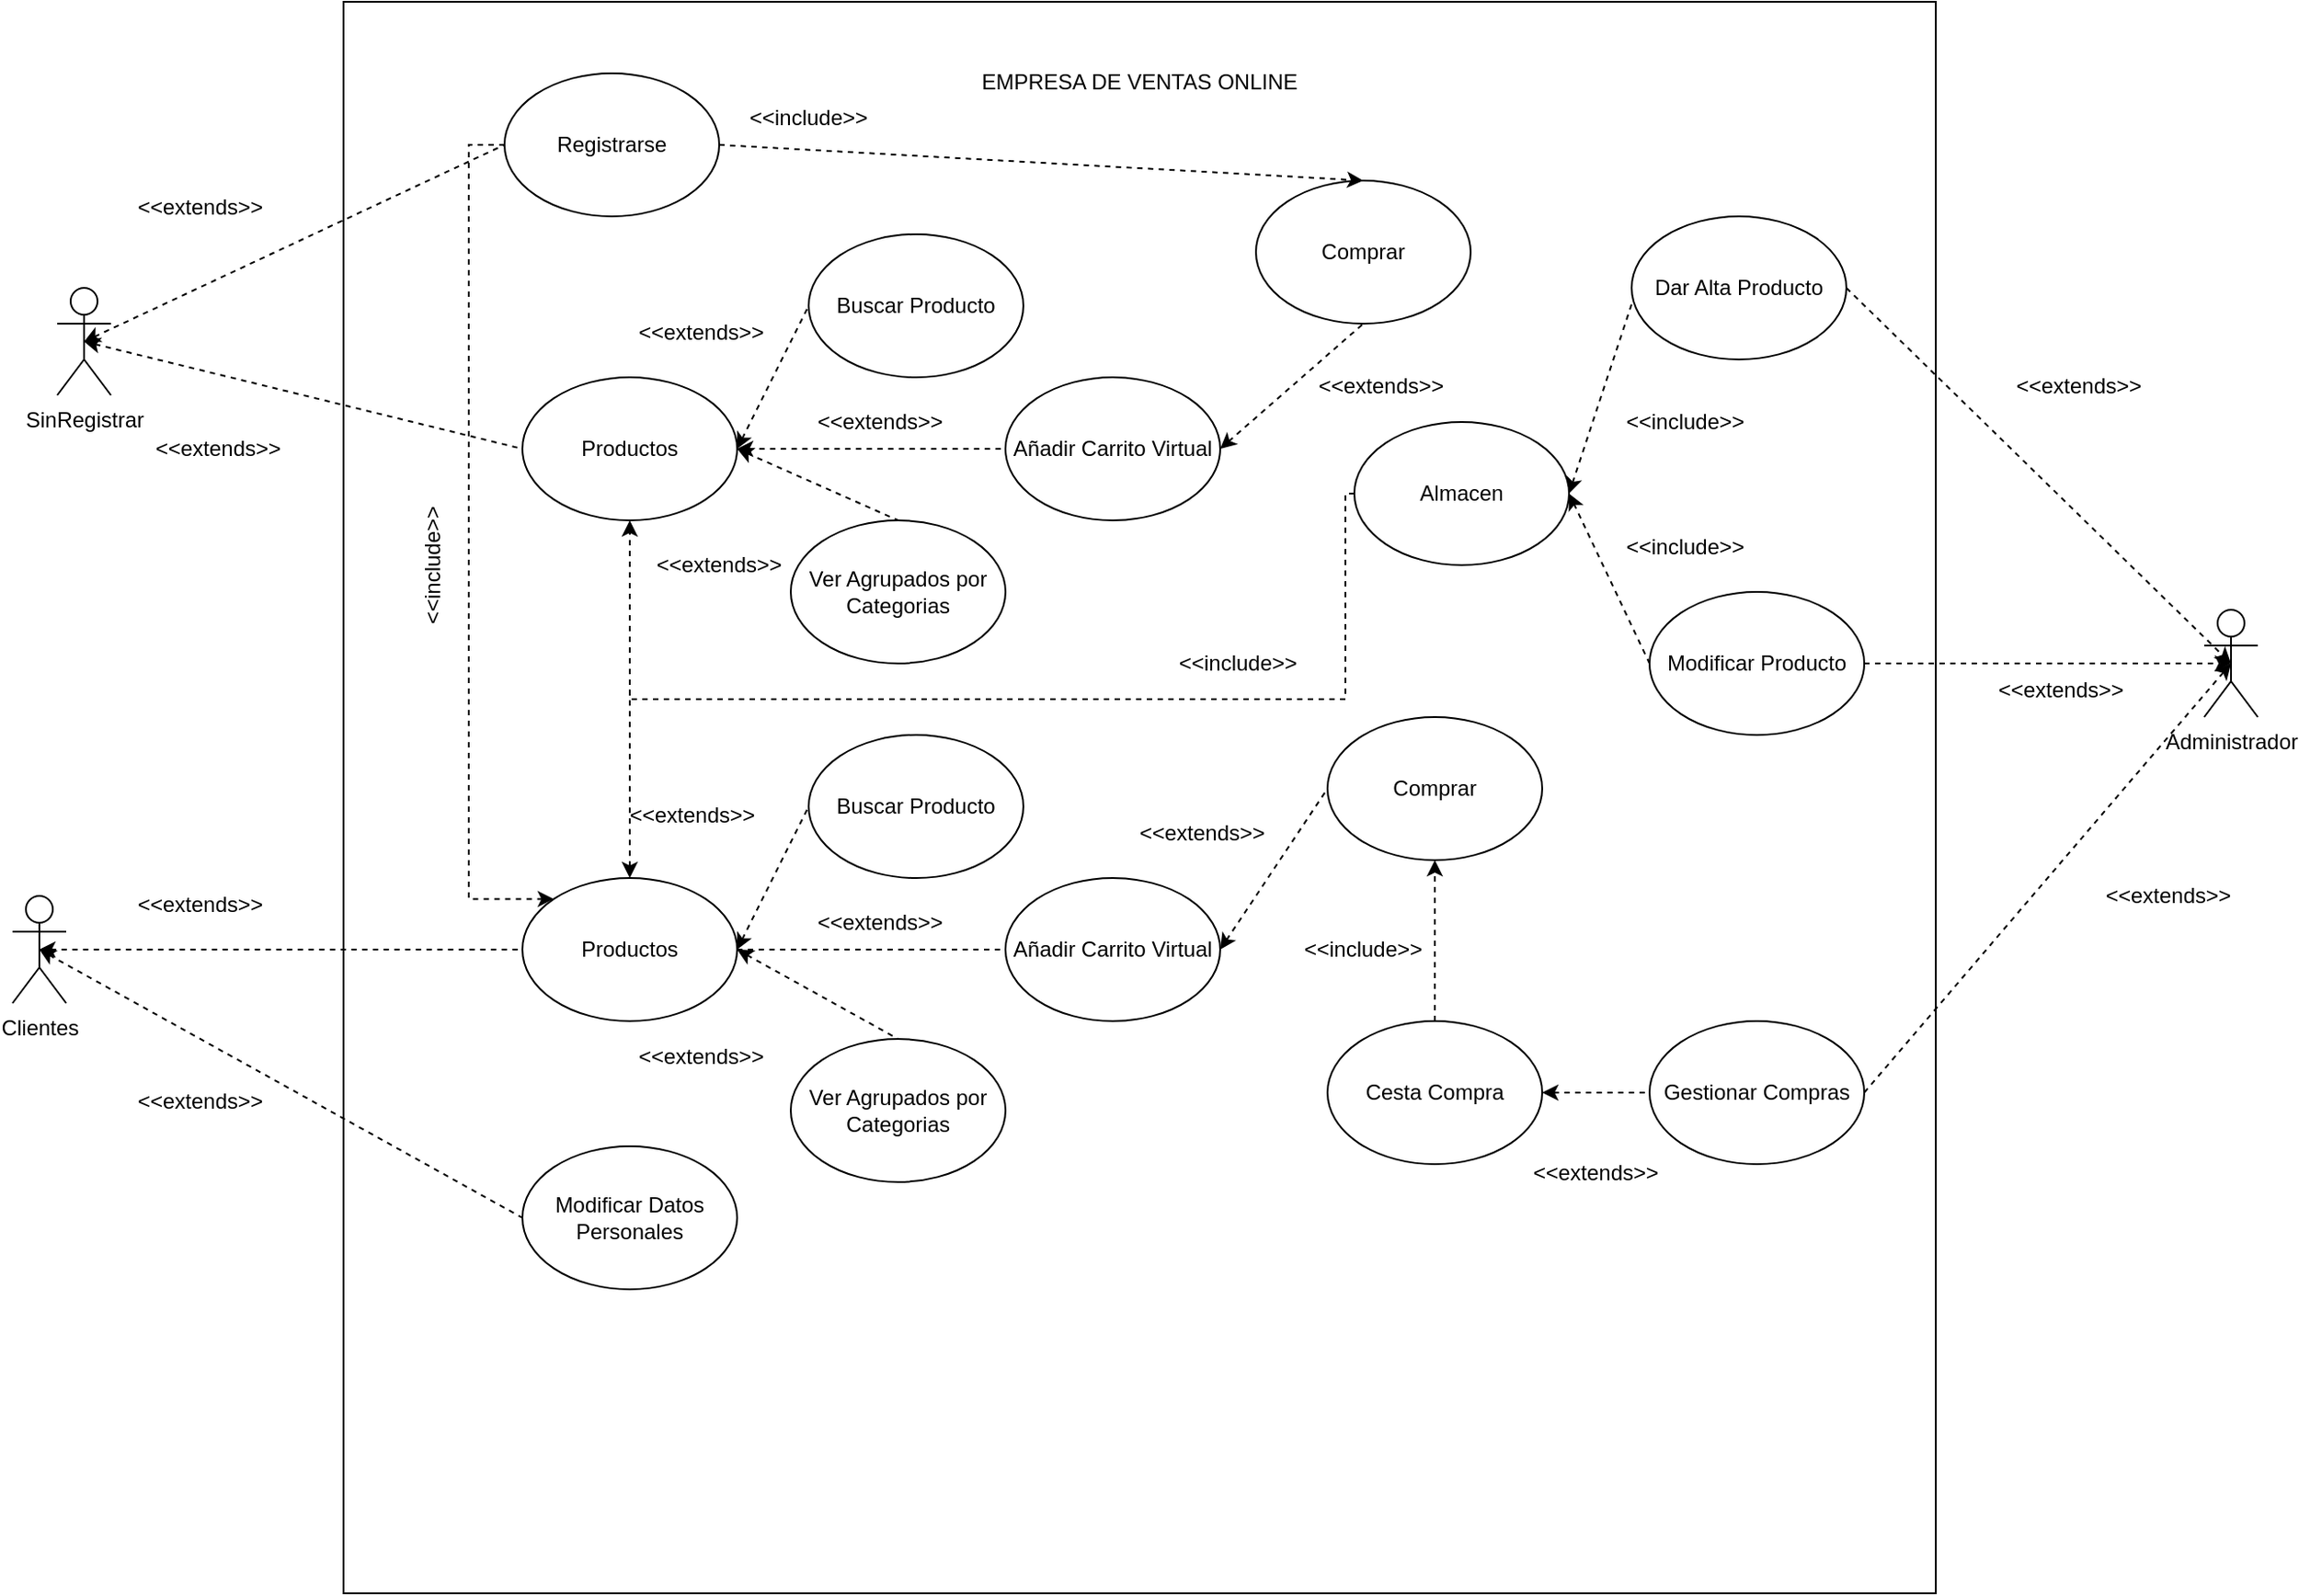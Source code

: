 <mxfile version="24.3.1" type="device" pages="3">
  <diagram name="Página-1" id="V4WVsLS1Yn9mIUvrL6KN">
    <mxGraphModel dx="1434" dy="780" grid="1" gridSize="10" guides="1" tooltips="1" connect="1" arrows="1" fold="1" page="0" pageScale="1" pageWidth="827" pageHeight="1169" math="0" shadow="0">
      <root>
        <mxCell id="0" />
        <mxCell id="1" parent="0" />
        <mxCell id="EQzDtAu54JcAF4kD8GaF-1" value="" style="whiteSpace=wrap;html=1;aspect=fixed;" vertex="1" parent="1">
          <mxGeometry x="300" y="40" width="890" height="890" as="geometry" />
        </mxCell>
        <mxCell id="EQzDtAu54JcAF4kD8GaF-2" value="EMPRESA DE VENTAS ONLINE" style="text;html=1;align=center;verticalAlign=middle;whiteSpace=wrap;rounded=0;" vertex="1" parent="1">
          <mxGeometry x="625" y="70" width="240" height="30" as="geometry" />
        </mxCell>
        <mxCell id="EQzDtAu54JcAF4kD8GaF-3" value="SinRegistrar" style="shape=umlActor;verticalLabelPosition=bottom;verticalAlign=top;html=1;outlineConnect=0;" vertex="1" parent="1">
          <mxGeometry x="140" y="200" width="30" height="60" as="geometry" />
        </mxCell>
        <mxCell id="EQzDtAu54JcAF4kD8GaF-63" style="edgeStyle=orthogonalEdgeStyle;rounded=0;orthogonalLoop=1;jettySize=auto;html=1;exitX=0.5;exitY=0.5;exitDx=0;exitDy=0;exitPerimeter=0;endArrow=none;endFill=0;dashed=1;startArrow=classic;startFill=1;" edge="1" parent="1" source="EQzDtAu54JcAF4kD8GaF-4" target="EQzDtAu54JcAF4kD8GaF-7">
          <mxGeometry relative="1" as="geometry" />
        </mxCell>
        <mxCell id="EQzDtAu54JcAF4kD8GaF-4" value="Clientes" style="shape=umlActor;verticalLabelPosition=bottom;verticalAlign=top;html=1;outlineConnect=0;" vertex="1" parent="1">
          <mxGeometry x="115" y="540" width="30" height="60" as="geometry" />
        </mxCell>
        <mxCell id="EQzDtAu54JcAF4kD8GaF-5" value="Administrador" style="shape=umlActor;verticalLabelPosition=bottom;verticalAlign=top;html=1;outlineConnect=0;" vertex="1" parent="1">
          <mxGeometry x="1340" y="380" width="30" height="60" as="geometry" />
        </mxCell>
        <mxCell id="EQzDtAu54JcAF4kD8GaF-88" style="edgeStyle=orthogonalEdgeStyle;rounded=0;orthogonalLoop=1;jettySize=auto;html=1;exitX=0;exitY=0.5;exitDx=0;exitDy=0;entryX=0;entryY=0;entryDx=0;entryDy=0;dashed=1;" edge="1" parent="1" source="EQzDtAu54JcAF4kD8GaF-6" target="EQzDtAu54JcAF4kD8GaF-7">
          <mxGeometry relative="1" as="geometry">
            <Array as="points">
              <mxPoint x="370" y="120" />
              <mxPoint x="370" y="542" />
            </Array>
          </mxGeometry>
        </mxCell>
        <mxCell id="EQzDtAu54JcAF4kD8GaF-6" value="Registrarse" style="ellipse;whiteSpace=wrap;html=1;" vertex="1" parent="1">
          <mxGeometry x="390" y="80" width="120" height="80" as="geometry" />
        </mxCell>
        <mxCell id="EQzDtAu54JcAF4kD8GaF-82" style="edgeStyle=orthogonalEdgeStyle;rounded=0;orthogonalLoop=1;jettySize=auto;html=1;exitX=0.5;exitY=0;exitDx=0;exitDy=0;endArrow=none;endFill=0;startArrow=classic;startFill=1;dashed=1;" edge="1" parent="1" source="EQzDtAu54JcAF4kD8GaF-7">
          <mxGeometry relative="1" as="geometry">
            <mxPoint x="460" y="420" as="targetPoint" />
          </mxGeometry>
        </mxCell>
        <mxCell id="EQzDtAu54JcAF4kD8GaF-7" value="Productos" style="ellipse;whiteSpace=wrap;html=1;" vertex="1" parent="1">
          <mxGeometry x="400" y="530" width="120" height="80" as="geometry" />
        </mxCell>
        <mxCell id="EQzDtAu54JcAF4kD8GaF-8" value="Añadir Carrito Virtual" style="ellipse;whiteSpace=wrap;html=1;" vertex="1" parent="1">
          <mxGeometry x="670" y="250" width="120" height="80" as="geometry" />
        </mxCell>
        <mxCell id="EQzDtAu54JcAF4kD8GaF-9" value="Comprar" style="ellipse;whiteSpace=wrap;html=1;" vertex="1" parent="1">
          <mxGeometry x="810" y="140" width="120" height="80" as="geometry" />
        </mxCell>
        <mxCell id="EQzDtAu54JcAF4kD8GaF-10" value="Modificar Datos Personales" style="ellipse;whiteSpace=wrap;html=1;" vertex="1" parent="1">
          <mxGeometry x="400" y="680" width="120" height="80" as="geometry" />
        </mxCell>
        <mxCell id="EQzDtAu54JcAF4kD8GaF-11" value="Gestionar Compras" style="ellipse;whiteSpace=wrap;html=1;" vertex="1" parent="1">
          <mxGeometry x="1030" y="610" width="120" height="80" as="geometry" />
        </mxCell>
        <mxCell id="EQzDtAu54JcAF4kD8GaF-12" value="Dar Alta Producto" style="ellipse;whiteSpace=wrap;html=1;" vertex="1" parent="1">
          <mxGeometry x="1020" y="160" width="120" height="80" as="geometry" />
        </mxCell>
        <mxCell id="EQzDtAu54JcAF4kD8GaF-13" value="Modificar Producto" style="ellipse;whiteSpace=wrap;html=1;" vertex="1" parent="1">
          <mxGeometry x="1030" y="370" width="120" height="80" as="geometry" />
        </mxCell>
        <mxCell id="EQzDtAu54JcAF4kD8GaF-16" value="" style="endArrow=none;html=1;rounded=0;exitX=0.5;exitY=0.5;exitDx=0;exitDy=0;exitPerimeter=0;entryX=0;entryY=0.5;entryDx=0;entryDy=0;dashed=1;startArrow=classic;startFill=1;" edge="1" parent="1" source="EQzDtAu54JcAF4kD8GaF-3" target="EQzDtAu54JcAF4kD8GaF-6">
          <mxGeometry width="50" height="50" relative="1" as="geometry">
            <mxPoint x="220" y="340" as="sourcePoint" />
            <mxPoint x="270" y="290" as="targetPoint" />
          </mxGeometry>
        </mxCell>
        <mxCell id="EQzDtAu54JcAF4kD8GaF-18" value="" style="endArrow=classic;html=1;rounded=0;entryX=0.5;entryY=0;entryDx=0;entryDy=0;exitX=1;exitY=0.5;exitDx=0;exitDy=0;dashed=1;endFill=1;" edge="1" parent="1" source="EQzDtAu54JcAF4kD8GaF-6" target="EQzDtAu54JcAF4kD8GaF-9">
          <mxGeometry width="50" height="50" relative="1" as="geometry">
            <mxPoint x="630" y="240" as="sourcePoint" />
            <mxPoint x="680" y="190" as="targetPoint" />
          </mxGeometry>
        </mxCell>
        <mxCell id="EQzDtAu54JcAF4kD8GaF-23" value="" style="endArrow=none;html=1;rounded=0;entryX=0;entryY=0.5;entryDx=0;entryDy=0;exitX=0.5;exitY=0.5;exitDx=0;exitDy=0;exitPerimeter=0;dashed=1;startArrow=classic;startFill=1;" edge="1" parent="1" source="EQzDtAu54JcAF4kD8GaF-4" target="EQzDtAu54JcAF4kD8GaF-10">
          <mxGeometry width="50" height="50" relative="1" as="geometry">
            <mxPoint x="190" y="500" as="sourcePoint" />
            <mxPoint x="240" y="450" as="targetPoint" />
          </mxGeometry>
        </mxCell>
        <mxCell id="EQzDtAu54JcAF4kD8GaF-25" value="Añadir Carrito Virtual" style="ellipse;whiteSpace=wrap;html=1;" vertex="1" parent="1">
          <mxGeometry x="670" y="530" width="120" height="80" as="geometry" />
        </mxCell>
        <mxCell id="EQzDtAu54JcAF4kD8GaF-26" value="Comprar" style="ellipse;whiteSpace=wrap;html=1;" vertex="1" parent="1">
          <mxGeometry x="850" y="440" width="120" height="80" as="geometry" />
        </mxCell>
        <mxCell id="EQzDtAu54JcAF4kD8GaF-28" value="" style="endArrow=classic;html=1;rounded=0;entryX=0.5;entryY=0.5;entryDx=0;entryDy=0;entryPerimeter=0;exitX=1;exitY=0.5;exitDx=0;exitDy=0;dashed=1;endFill=1;" edge="1" parent="1" source="EQzDtAu54JcAF4kD8GaF-12" target="EQzDtAu54JcAF4kD8GaF-5">
          <mxGeometry width="50" height="50" relative="1" as="geometry">
            <mxPoint x="1270" y="550" as="sourcePoint" />
            <mxPoint x="1320" y="500" as="targetPoint" />
          </mxGeometry>
        </mxCell>
        <mxCell id="EQzDtAu54JcAF4kD8GaF-29" value="" style="endArrow=none;html=1;rounded=0;entryX=0;entryY=0.5;entryDx=0;entryDy=0;exitX=1;exitY=0.5;exitDx=0;exitDy=0;dashed=1;endFill=0;startArrow=classic;startFill=1;" edge="1" parent="1" source="EQzDtAu54JcAF4kD8GaF-34" target="EQzDtAu54JcAF4kD8GaF-11">
          <mxGeometry width="50" height="50" relative="1" as="geometry">
            <mxPoint x="960" y="660" as="sourcePoint" />
            <mxPoint x="1010" y="610" as="targetPoint" />
          </mxGeometry>
        </mxCell>
        <mxCell id="EQzDtAu54JcAF4kD8GaF-30" value="" style="endArrow=classic;html=1;rounded=0;entryX=0.5;entryY=1;entryDx=0;entryDy=0;exitX=0.5;exitY=0;exitDx=0;exitDy=0;dashed=1;endFill=1;" edge="1" parent="1" source="EQzDtAu54JcAF4kD8GaF-34" target="EQzDtAu54JcAF4kD8GaF-26">
          <mxGeometry width="50" height="50" relative="1" as="geometry">
            <mxPoint x="640" y="610" as="sourcePoint" />
            <mxPoint x="690" y="560" as="targetPoint" />
          </mxGeometry>
        </mxCell>
        <mxCell id="EQzDtAu54JcAF4kD8GaF-32" value="" style="endArrow=none;html=1;rounded=0;exitX=1;exitY=0.5;exitDx=0;exitDy=0;entryX=0;entryY=0.5;entryDx=0;entryDy=0;dashed=1;startArrow=classic;startFill=1;" edge="1" parent="1" source="EQzDtAu54JcAF4kD8GaF-25" target="EQzDtAu54JcAF4kD8GaF-26">
          <mxGeometry width="50" height="50" relative="1" as="geometry">
            <mxPoint x="650" y="580" as="sourcePoint" />
            <mxPoint x="700" y="530" as="targetPoint" />
          </mxGeometry>
        </mxCell>
        <mxCell id="EQzDtAu54JcAF4kD8GaF-34" value="Cesta Compra" style="ellipse;whiteSpace=wrap;html=1;" vertex="1" parent="1">
          <mxGeometry x="850" y="610" width="120" height="80" as="geometry" />
        </mxCell>
        <mxCell id="EQzDtAu54JcAF4kD8GaF-35" value="" style="endArrow=classic;html=1;rounded=0;exitX=1;exitY=0.5;exitDx=0;exitDy=0;entryX=0.5;entryY=0.5;entryDx=0;entryDy=0;entryPerimeter=0;dashed=1;endFill=1;" edge="1" parent="1" source="EQzDtAu54JcAF4kD8GaF-13" target="EQzDtAu54JcAF4kD8GaF-5">
          <mxGeometry width="50" height="50" relative="1" as="geometry">
            <mxPoint x="1410" y="530" as="sourcePoint" />
            <mxPoint x="1460" y="480" as="targetPoint" />
          </mxGeometry>
        </mxCell>
        <mxCell id="EQzDtAu54JcAF4kD8GaF-36" value="" style="endArrow=classic;html=1;rounded=0;entryX=0.5;entryY=0.5;entryDx=0;entryDy=0;entryPerimeter=0;exitX=1;exitY=0.5;exitDx=0;exitDy=0;dashed=1;endFill=1;" edge="1" parent="1" source="EQzDtAu54JcAF4kD8GaF-11" target="EQzDtAu54JcAF4kD8GaF-5">
          <mxGeometry width="50" height="50" relative="1" as="geometry">
            <mxPoint x="1420" y="540" as="sourcePoint" />
            <mxPoint x="1470" y="490" as="targetPoint" />
          </mxGeometry>
        </mxCell>
        <mxCell id="EQzDtAu54JcAF4kD8GaF-40" value="&amp;lt;&amp;lt;include&amp;gt;&amp;gt;" style="text;html=1;align=center;verticalAlign=middle;whiteSpace=wrap;rounded=0;" vertex="1" parent="1">
          <mxGeometry x="1010" y="330" width="80" height="30" as="geometry" />
        </mxCell>
        <mxCell id="EQzDtAu54JcAF4kD8GaF-41" value="&amp;lt;&amp;lt;extends&amp;gt;&amp;gt;" style="text;html=1;align=center;verticalAlign=middle;whiteSpace=wrap;rounded=0;" vertex="1" parent="1">
          <mxGeometry x="460" y="210" width="80" height="30" as="geometry" />
        </mxCell>
        <mxCell id="EQzDtAu54JcAF4kD8GaF-42" value="Buscar Producto" style="ellipse;whiteSpace=wrap;html=1;" vertex="1" parent="1">
          <mxGeometry x="560" y="450" width="120" height="80" as="geometry" />
        </mxCell>
        <mxCell id="EQzDtAu54JcAF4kD8GaF-43" value="Ver Agrupados por Categorias" style="ellipse;whiteSpace=wrap;html=1;" vertex="1" parent="1">
          <mxGeometry x="550" y="330" width="120" height="80" as="geometry" />
        </mxCell>
        <mxCell id="EQzDtAu54JcAF4kD8GaF-46" value="&amp;lt;&amp;lt;include&amp;gt;&amp;gt;" style="text;html=1;align=center;verticalAlign=middle;whiteSpace=wrap;rounded=0;" vertex="1" parent="1">
          <mxGeometry x="760" y="395" width="80" height="30" as="geometry" />
        </mxCell>
        <mxCell id="EQzDtAu54JcAF4kD8GaF-47" value="&amp;lt;&amp;lt;include&amp;gt;&amp;gt;" style="text;html=1;align=center;verticalAlign=middle;whiteSpace=wrap;rounded=0;rotation=-90;" vertex="1" parent="1">
          <mxGeometry x="310" y="340" width="80" height="30" as="geometry" />
        </mxCell>
        <mxCell id="EQzDtAu54JcAF4kD8GaF-48" value="&amp;lt;&amp;lt;include&amp;gt;&amp;gt;" style="text;html=1;align=center;verticalAlign=middle;whiteSpace=wrap;rounded=0;" vertex="1" parent="1">
          <mxGeometry x="830" y="555" width="80" height="30" as="geometry" />
        </mxCell>
        <mxCell id="EQzDtAu54JcAF4kD8GaF-49" value="&amp;lt;&amp;lt;include&amp;gt;&amp;gt;" style="text;html=1;align=center;verticalAlign=middle;whiteSpace=wrap;rounded=0;" vertex="1" parent="1">
          <mxGeometry x="1010" y="260" width="80" height="30" as="geometry" />
        </mxCell>
        <mxCell id="EQzDtAu54JcAF4kD8GaF-50" value="&amp;lt;&amp;lt;include&amp;gt;&amp;gt;" style="text;html=1;align=center;verticalAlign=middle;whiteSpace=wrap;rounded=0;" vertex="1" parent="1">
          <mxGeometry x="520" y="90" width="80" height="30" as="geometry" />
        </mxCell>
        <mxCell id="EQzDtAu54JcAF4kD8GaF-51" value="Productos" style="ellipse;whiteSpace=wrap;html=1;" vertex="1" parent="1">
          <mxGeometry x="400" y="250" width="120" height="80" as="geometry" />
        </mxCell>
        <mxCell id="EQzDtAu54JcAF4kD8GaF-52" value="Buscar Producto" style="ellipse;whiteSpace=wrap;html=1;" vertex="1" parent="1">
          <mxGeometry x="560" y="170" width="120" height="80" as="geometry" />
        </mxCell>
        <mxCell id="EQzDtAu54JcAF4kD8GaF-53" value="Ver Agrupados por Categorias" style="ellipse;whiteSpace=wrap;html=1;" vertex="1" parent="1">
          <mxGeometry x="550" y="620" width="120" height="80" as="geometry" />
        </mxCell>
        <mxCell id="EQzDtAu54JcAF4kD8GaF-56" value="" style="endArrow=none;html=1;rounded=0;entryX=0;entryY=0.5;entryDx=0;entryDy=0;exitX=1;exitY=0.5;exitDx=0;exitDy=0;dashed=1;startArrow=classic;startFill=1;" edge="1" parent="1" source="EQzDtAu54JcAF4kD8GaF-51" target="EQzDtAu54JcAF4kD8GaF-52">
          <mxGeometry width="50" height="50" relative="1" as="geometry">
            <mxPoint x="90" y="460" as="sourcePoint" />
            <mxPoint x="140" y="410" as="targetPoint" />
          </mxGeometry>
        </mxCell>
        <mxCell id="EQzDtAu54JcAF4kD8GaF-57" value="" style="endArrow=none;html=1;rounded=0;exitX=1;exitY=0.5;exitDx=0;exitDy=0;entryX=0.5;entryY=1;entryDx=0;entryDy=0;dashed=1;startArrow=classic;startFill=1;" edge="1" parent="1" source="EQzDtAu54JcAF4kD8GaF-8" target="EQzDtAu54JcAF4kD8GaF-9">
          <mxGeometry width="50" height="50" relative="1" as="geometry">
            <mxPoint x="800" y="340" as="sourcePoint" />
            <mxPoint x="850" y="290" as="targetPoint" />
          </mxGeometry>
        </mxCell>
        <mxCell id="EQzDtAu54JcAF4kD8GaF-58" value="" style="endArrow=none;html=1;rounded=0;entryX=0.5;entryY=0;entryDx=0;entryDy=0;exitX=1;exitY=0.5;exitDx=0;exitDy=0;dashed=1;startArrow=classic;startFill=1;" edge="1" parent="1" source="EQzDtAu54JcAF4kD8GaF-7" target="EQzDtAu54JcAF4kD8GaF-53">
          <mxGeometry width="50" height="50" relative="1" as="geometry">
            <mxPoint x="170" y="500" as="sourcePoint" />
            <mxPoint x="220" y="450" as="targetPoint" />
          </mxGeometry>
        </mxCell>
        <mxCell id="EQzDtAu54JcAF4kD8GaF-59" value="" style="endArrow=none;html=1;rounded=0;entryX=0;entryY=0.5;entryDx=0;entryDy=0;exitX=1;exitY=0.5;exitDx=0;exitDy=0;dashed=1;startArrow=classic;startFill=1;" edge="1" parent="1" source="EQzDtAu54JcAF4kD8GaF-7" target="EQzDtAu54JcAF4kD8GaF-42">
          <mxGeometry width="50" height="50" relative="1" as="geometry">
            <mxPoint x="110" y="480" as="sourcePoint" />
            <mxPoint x="160" y="430" as="targetPoint" />
          </mxGeometry>
        </mxCell>
        <mxCell id="EQzDtAu54JcAF4kD8GaF-60" value="" style="endArrow=none;html=1;rounded=0;exitX=1;exitY=0.5;exitDx=0;exitDy=0;entryX=0;entryY=0.5;entryDx=0;entryDy=0;dashed=1;" edge="1" parent="1" source="EQzDtAu54JcAF4kD8GaF-7" target="EQzDtAu54JcAF4kD8GaF-25">
          <mxGeometry width="50" height="50" relative="1" as="geometry">
            <mxPoint x="720" y="700" as="sourcePoint" />
            <mxPoint x="770" y="650" as="targetPoint" />
          </mxGeometry>
        </mxCell>
        <mxCell id="EQzDtAu54JcAF4kD8GaF-61" value="" style="endArrow=none;html=1;rounded=0;entryX=0;entryY=0.5;entryDx=0;entryDy=0;exitX=1;exitY=0.5;exitDx=0;exitDy=0;dashed=1;startArrow=classic;startFill=1;" edge="1" parent="1" source="EQzDtAu54JcAF4kD8GaF-51" target="EQzDtAu54JcAF4kD8GaF-8">
          <mxGeometry width="50" height="50" relative="1" as="geometry">
            <mxPoint x="530" y="300" as="sourcePoint" />
            <mxPoint x="560" y="220" as="targetPoint" />
          </mxGeometry>
        </mxCell>
        <mxCell id="EQzDtAu54JcAF4kD8GaF-62" value="" style="endArrow=none;html=1;rounded=0;entryX=0.5;entryY=0;entryDx=0;entryDy=0;exitX=1;exitY=0.5;exitDx=0;exitDy=0;dashed=1;startArrow=classic;startFill=1;" edge="1" parent="1" source="EQzDtAu54JcAF4kD8GaF-51" target="EQzDtAu54JcAF4kD8GaF-43">
          <mxGeometry width="50" height="50" relative="1" as="geometry">
            <mxPoint x="530" y="300" as="sourcePoint" />
            <mxPoint x="680" y="300" as="targetPoint" />
          </mxGeometry>
        </mxCell>
        <mxCell id="EQzDtAu54JcAF4kD8GaF-65" value="" style="endArrow=none;html=1;rounded=0;entryX=0;entryY=0.5;entryDx=0;entryDy=0;exitX=0.5;exitY=0.5;exitDx=0;exitDy=0;exitPerimeter=0;dashed=1;startArrow=classic;startFill=1;" edge="1" parent="1" source="EQzDtAu54JcAF4kD8GaF-3" target="EQzDtAu54JcAF4kD8GaF-51">
          <mxGeometry width="50" height="50" relative="1" as="geometry">
            <mxPoint x="130" y="430" as="sourcePoint" />
            <mxPoint x="180" y="380" as="targetPoint" />
          </mxGeometry>
        </mxCell>
        <mxCell id="EQzDtAu54JcAF4kD8GaF-67" value="&amp;lt;&amp;lt;extends&amp;gt;&amp;gt;" style="text;html=1;align=center;verticalAlign=middle;whiteSpace=wrap;rounded=0;" vertex="1" parent="1">
          <mxGeometry x="840" y="240" width="80" height="30" as="geometry" />
        </mxCell>
        <mxCell id="EQzDtAu54JcAF4kD8GaF-68" value="&amp;lt;&amp;lt;extends&amp;gt;&amp;gt;" style="text;html=1;align=center;verticalAlign=middle;whiteSpace=wrap;rounded=0;" vertex="1" parent="1">
          <mxGeometry x="470" y="340" width="80" height="30" as="geometry" />
        </mxCell>
        <mxCell id="EQzDtAu54JcAF4kD8GaF-69" value="&amp;lt;&amp;lt;extends&amp;gt;&amp;gt;" style="text;html=1;align=center;verticalAlign=middle;whiteSpace=wrap;rounded=0;" vertex="1" parent="1">
          <mxGeometry x="560" y="260" width="80" height="30" as="geometry" />
        </mxCell>
        <mxCell id="EQzDtAu54JcAF4kD8GaF-70" value="&amp;lt;&amp;lt;extends&amp;gt;&amp;gt;" style="text;html=1;align=center;verticalAlign=middle;whiteSpace=wrap;rounded=0;" vertex="1" parent="1">
          <mxGeometry x="460" y="615" width="80" height="30" as="geometry" />
        </mxCell>
        <mxCell id="EQzDtAu54JcAF4kD8GaF-71" value="&amp;lt;&amp;lt;extends&amp;gt;&amp;gt;" style="text;html=1;align=center;verticalAlign=middle;whiteSpace=wrap;rounded=0;" vertex="1" parent="1">
          <mxGeometry x="455" y="480" width="80" height="30" as="geometry" />
        </mxCell>
        <mxCell id="EQzDtAu54JcAF4kD8GaF-72" value="&amp;lt;&amp;lt;extends&amp;gt;&amp;gt;" style="text;html=1;align=center;verticalAlign=middle;whiteSpace=wrap;rounded=0;" vertex="1" parent="1">
          <mxGeometry x="560" y="540" width="80" height="30" as="geometry" />
        </mxCell>
        <mxCell id="EQzDtAu54JcAF4kD8GaF-73" value="&amp;lt;&amp;lt;extends&amp;gt;&amp;gt;" style="text;html=1;align=center;verticalAlign=middle;whiteSpace=wrap;rounded=0;" vertex="1" parent="1">
          <mxGeometry x="960" y="680" width="80" height="30" as="geometry" />
        </mxCell>
        <mxCell id="EQzDtAu54JcAF4kD8GaF-74" value="&amp;lt;&amp;lt;extends&amp;gt;&amp;gt;" style="text;html=1;align=center;verticalAlign=middle;whiteSpace=wrap;rounded=0;" vertex="1" parent="1">
          <mxGeometry x="740" y="490" width="80" height="30" as="geometry" />
        </mxCell>
        <mxCell id="EQzDtAu54JcAF4kD8GaF-75" value="&amp;lt;&amp;lt;extends&amp;gt;&amp;gt;" style="text;html=1;align=center;verticalAlign=middle;whiteSpace=wrap;rounded=0;" vertex="1" parent="1">
          <mxGeometry x="190" y="275" width="80" height="30" as="geometry" />
        </mxCell>
        <mxCell id="EQzDtAu54JcAF4kD8GaF-76" value="&amp;lt;&amp;lt;extends&amp;gt;&amp;gt;" style="text;html=1;align=center;verticalAlign=middle;whiteSpace=wrap;rounded=0;" vertex="1" parent="1">
          <mxGeometry x="180" y="640" width="80" height="30" as="geometry" />
        </mxCell>
        <mxCell id="EQzDtAu54JcAF4kD8GaF-78" value="&amp;lt;&amp;lt;extends&amp;gt;&amp;gt;" style="text;html=1;align=center;verticalAlign=middle;whiteSpace=wrap;rounded=0;" vertex="1" parent="1">
          <mxGeometry x="180" y="140" width="80" height="30" as="geometry" />
        </mxCell>
        <mxCell id="EQzDtAu54JcAF4kD8GaF-79" value="&amp;lt;&amp;lt;extends&amp;gt;&amp;gt;" style="text;html=1;align=center;verticalAlign=middle;whiteSpace=wrap;rounded=0;" vertex="1" parent="1">
          <mxGeometry x="180" y="530" width="80" height="30" as="geometry" />
        </mxCell>
        <mxCell id="EQzDtAu54JcAF4kD8GaF-81" style="edgeStyle=orthogonalEdgeStyle;rounded=0;orthogonalLoop=1;jettySize=auto;html=1;exitX=0;exitY=0.5;exitDx=0;exitDy=0;entryX=0.5;entryY=1;entryDx=0;entryDy=0;endArrow=classic;endFill=1;dashed=1;" edge="1" parent="1" source="EQzDtAu54JcAF4kD8GaF-80" target="EQzDtAu54JcAF4kD8GaF-51">
          <mxGeometry relative="1" as="geometry">
            <Array as="points">
              <mxPoint x="860" y="315" />
              <mxPoint x="860" y="430" />
              <mxPoint x="460" y="430" />
            </Array>
          </mxGeometry>
        </mxCell>
        <mxCell id="EQzDtAu54JcAF4kD8GaF-80" value="Almacen" style="ellipse;whiteSpace=wrap;html=1;" vertex="1" parent="1">
          <mxGeometry x="865" y="275" width="120" height="80" as="geometry" />
        </mxCell>
        <mxCell id="EQzDtAu54JcAF4kD8GaF-83" value="" style="endArrow=none;html=1;rounded=0;exitX=1;exitY=0.5;exitDx=0;exitDy=0;entryX=0;entryY=0.5;entryDx=0;entryDy=0;dashed=1;startArrow=classic;startFill=1;" edge="1" parent="1" source="EQzDtAu54JcAF4kD8GaF-80" target="EQzDtAu54JcAF4kD8GaF-13">
          <mxGeometry width="50" height="50" relative="1" as="geometry">
            <mxPoint x="1055" y="320" as="sourcePoint" />
            <mxPoint x="1105" y="270" as="targetPoint" />
          </mxGeometry>
        </mxCell>
        <mxCell id="EQzDtAu54JcAF4kD8GaF-84" value="" style="endArrow=none;html=1;rounded=0;exitX=1;exitY=0.5;exitDx=0;exitDy=0;entryX=0;entryY=0.613;entryDx=0;entryDy=0;entryPerimeter=0;dashed=1;startArrow=classic;startFill=1;" edge="1" parent="1" source="EQzDtAu54JcAF4kD8GaF-80" target="EQzDtAu54JcAF4kD8GaF-12">
          <mxGeometry width="50" height="50" relative="1" as="geometry">
            <mxPoint x="1040" y="330" as="sourcePoint" />
            <mxPoint x="1090" y="280" as="targetPoint" />
          </mxGeometry>
        </mxCell>
        <mxCell id="EQzDtAu54JcAF4kD8GaF-85" value="&amp;lt;&amp;lt;extends&amp;gt;&amp;gt;" style="text;html=1;align=center;verticalAlign=middle;whiteSpace=wrap;rounded=0;" vertex="1" parent="1">
          <mxGeometry x="1230" y="240" width="80" height="30" as="geometry" />
        </mxCell>
        <mxCell id="EQzDtAu54JcAF4kD8GaF-86" value="&amp;lt;&amp;lt;extends&amp;gt;&amp;gt;" style="text;html=1;align=center;verticalAlign=middle;whiteSpace=wrap;rounded=0;" vertex="1" parent="1">
          <mxGeometry x="1280" y="525" width="80" height="30" as="geometry" />
        </mxCell>
        <mxCell id="EQzDtAu54JcAF4kD8GaF-87" value="&amp;lt;&amp;lt;extends&amp;gt;&amp;gt;" style="text;html=1;align=center;verticalAlign=middle;whiteSpace=wrap;rounded=0;" vertex="1" parent="1">
          <mxGeometry x="1220" y="410" width="80" height="30" as="geometry" />
        </mxCell>
      </root>
    </mxGraphModel>
  </diagram>
  <diagram id="k0wG-lZjbDrsFrXJ-HPx" name="Página-2">
    <mxGraphModel dx="1674" dy="830" grid="0" gridSize="10" guides="1" tooltips="1" connect="1" arrows="1" fold="1" page="0" pageScale="1" pageWidth="827" pageHeight="1169" math="0" shadow="0">
      <root>
        <mxCell id="0" />
        <mxCell id="1" parent="0" />
      </root>
    </mxGraphModel>
  </diagram>
  <diagram id="6PKFnDXWf8s__sPhlCcO" name="Página-3">
    <mxGraphModel dx="1674" dy="830" grid="0" gridSize="10" guides="1" tooltips="1" connect="1" arrows="1" fold="1" page="0" pageScale="1" pageWidth="827" pageHeight="1169" math="0" shadow="0">
      <root>
        <mxCell id="0" />
        <mxCell id="1" parent="0" />
      </root>
    </mxGraphModel>
  </diagram>
</mxfile>
